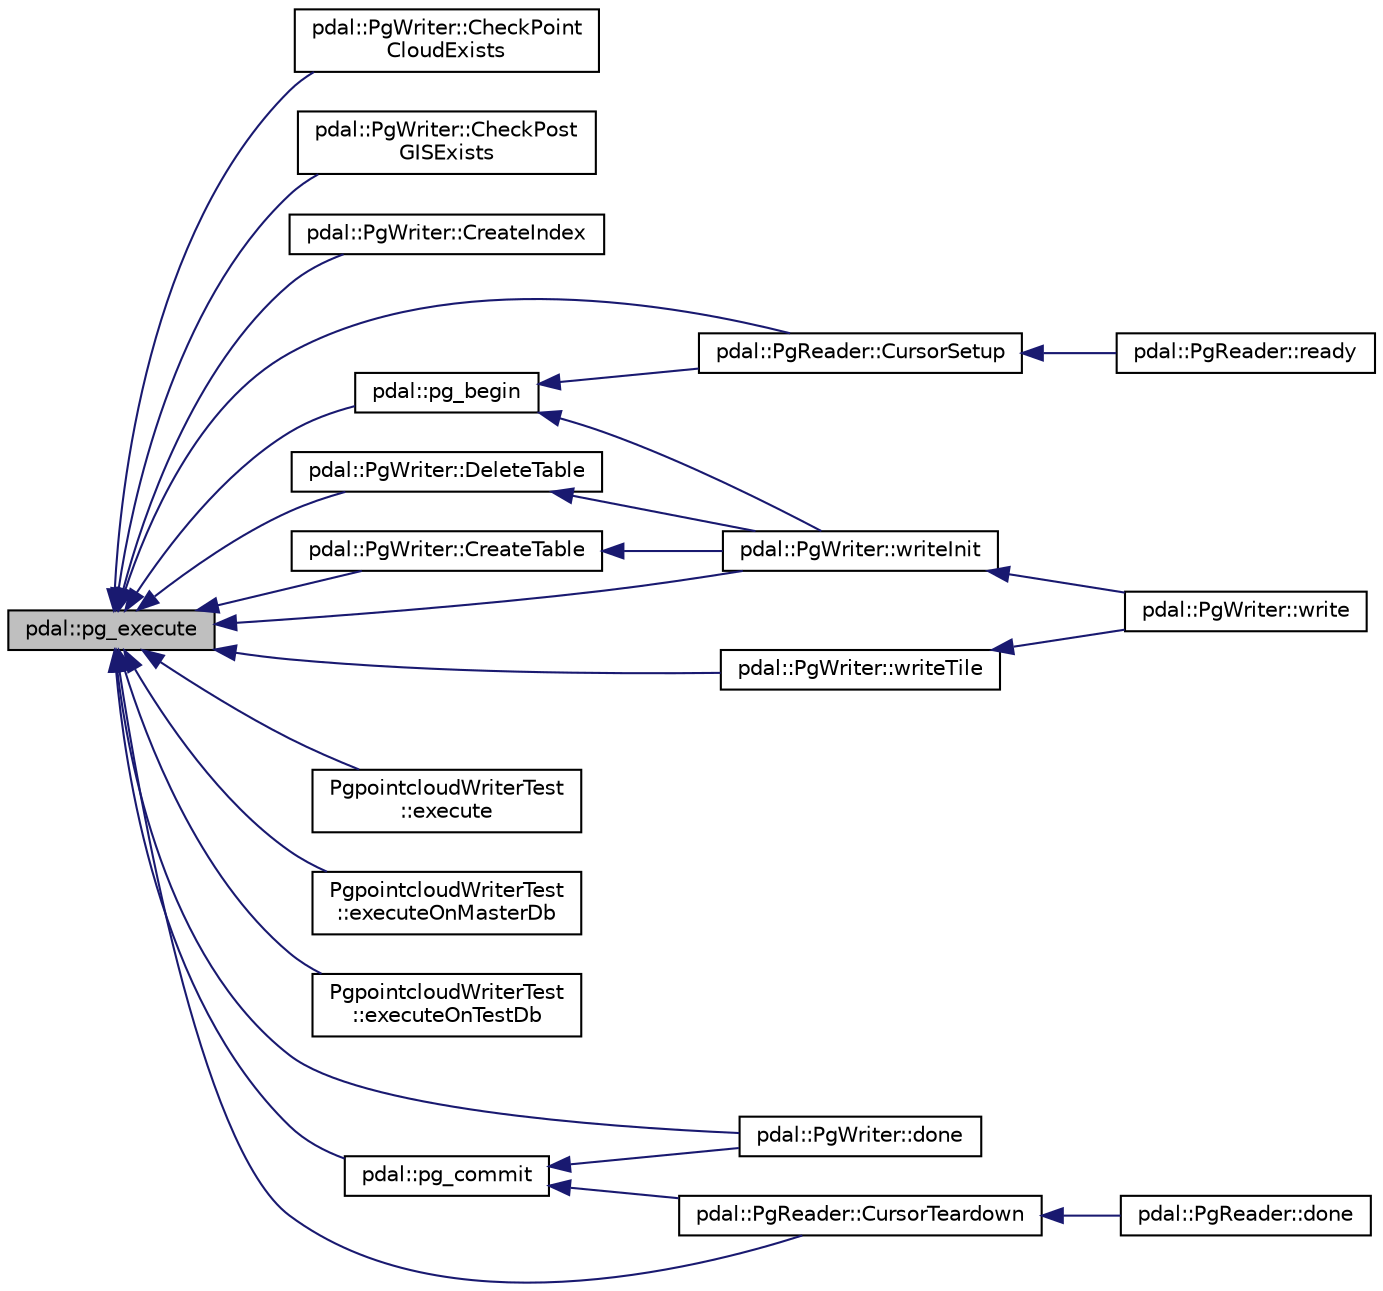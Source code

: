 digraph "pdal::pg_execute"
{
  edge [fontname="Helvetica",fontsize="10",labelfontname="Helvetica",labelfontsize="10"];
  node [fontname="Helvetica",fontsize="10",shape=record];
  rankdir="LR";
  Node1 [label="pdal::pg_execute",height=0.2,width=0.4,color="black", fillcolor="grey75", style="filled", fontcolor="black"];
  Node1 -> Node2 [dir="back",color="midnightblue",fontsize="10",style="solid",fontname="Helvetica"];
  Node2 [label="pdal::PgWriter::CheckPoint\lCloudExists",height=0.2,width=0.4,color="black", fillcolor="white", style="filled",URL="$classpdal_1_1PgWriter.html#a08cb5a7ae8cb289f55b3aa64d9f5f226"];
  Node1 -> Node3 [dir="back",color="midnightblue",fontsize="10",style="solid",fontname="Helvetica"];
  Node3 [label="pdal::PgWriter::CheckPost\lGISExists",height=0.2,width=0.4,color="black", fillcolor="white", style="filled",URL="$classpdal_1_1PgWriter.html#ae41010c03ede0af64341373b283eb01e"];
  Node1 -> Node4 [dir="back",color="midnightblue",fontsize="10",style="solid",fontname="Helvetica"];
  Node4 [label="pdal::PgWriter::CreateIndex",height=0.2,width=0.4,color="black", fillcolor="white", style="filled",URL="$classpdal_1_1PgWriter.html#a9d3735bca2d9db936551cf489bddb48b"];
  Node1 -> Node5 [dir="back",color="midnightblue",fontsize="10",style="solid",fontname="Helvetica"];
  Node5 [label="pdal::PgWriter::CreateTable",height=0.2,width=0.4,color="black", fillcolor="white", style="filled",URL="$classpdal_1_1PgWriter.html#a4e7df4a069d1c5d1e7df26c8a9472ffd"];
  Node5 -> Node6 [dir="back",color="midnightblue",fontsize="10",style="solid",fontname="Helvetica"];
  Node6 [label="pdal::PgWriter::writeInit",height=0.2,width=0.4,color="black", fillcolor="white", style="filled",URL="$classpdal_1_1PgWriter.html#a533424111db08989e4d3a670e9db884f"];
  Node6 -> Node7 [dir="back",color="midnightblue",fontsize="10",style="solid",fontname="Helvetica"];
  Node7 [label="pdal::PgWriter::write",height=0.2,width=0.4,color="black", fillcolor="white", style="filled",URL="$classpdal_1_1PgWriter.html#a75d2fa0130cb17470e69425c0b866635"];
  Node1 -> Node8 [dir="back",color="midnightblue",fontsize="10",style="solid",fontname="Helvetica"];
  Node8 [label="pdal::PgReader::CursorSetup",height=0.2,width=0.4,color="black", fillcolor="white", style="filled",URL="$classpdal_1_1PgReader.html#a3b72f380cedc08e711303327b035f2b4"];
  Node8 -> Node9 [dir="back",color="midnightblue",fontsize="10",style="solid",fontname="Helvetica"];
  Node9 [label="pdal::PgReader::ready",height=0.2,width=0.4,color="black", fillcolor="white", style="filled",URL="$classpdal_1_1PgReader.html#a424db4017acb3ad0b17ceba1003f196f"];
  Node1 -> Node10 [dir="back",color="midnightblue",fontsize="10",style="solid",fontname="Helvetica"];
  Node10 [label="pdal::PgReader::CursorTeardown",height=0.2,width=0.4,color="black", fillcolor="white", style="filled",URL="$classpdal_1_1PgReader.html#a9e915183f5ceacb46456d6ef11d96216"];
  Node10 -> Node11 [dir="back",color="midnightblue",fontsize="10",style="solid",fontname="Helvetica"];
  Node11 [label="pdal::PgReader::done",height=0.2,width=0.4,color="black", fillcolor="white", style="filled",URL="$classpdal_1_1PgReader.html#ac35533373a500b3d3652f44cea860595"];
  Node1 -> Node12 [dir="back",color="midnightblue",fontsize="10",style="solid",fontname="Helvetica"];
  Node12 [label="pdal::PgWriter::DeleteTable",height=0.2,width=0.4,color="black", fillcolor="white", style="filled",URL="$classpdal_1_1PgWriter.html#a3e4c45acd456ff4f9a24510c6ab79088"];
  Node12 -> Node6 [dir="back",color="midnightblue",fontsize="10",style="solid",fontname="Helvetica"];
  Node1 -> Node13 [dir="back",color="midnightblue",fontsize="10",style="solid",fontname="Helvetica"];
  Node13 [label="pdal::PgWriter::done",height=0.2,width=0.4,color="black", fillcolor="white", style="filled",URL="$classpdal_1_1PgWriter.html#ac96f312d6b89daab3653f3072d0a899d"];
  Node1 -> Node14 [dir="back",color="midnightblue",fontsize="10",style="solid",fontname="Helvetica"];
  Node14 [label="PgpointcloudWriterTest\l::execute",height=0.2,width=0.4,color="black", fillcolor="white", style="filled",URL="$classPgpointcloudWriterTest.html#a55a5116da333e31ce5cf26c60628608e"];
  Node1 -> Node15 [dir="back",color="midnightblue",fontsize="10",style="solid",fontname="Helvetica"];
  Node15 [label="PgpointcloudWriterTest\l::executeOnMasterDb",height=0.2,width=0.4,color="black", fillcolor="white", style="filled",URL="$classPgpointcloudWriterTest.html#a15de0d46f4b635ba8552f47bce115654"];
  Node1 -> Node16 [dir="back",color="midnightblue",fontsize="10",style="solid",fontname="Helvetica"];
  Node16 [label="PgpointcloudWriterTest\l::executeOnTestDb",height=0.2,width=0.4,color="black", fillcolor="white", style="filled",URL="$classPgpointcloudWriterTest.html#a4603043f3b698e2ee7e582cb3a633d7d"];
  Node1 -> Node17 [dir="back",color="midnightblue",fontsize="10",style="solid",fontname="Helvetica"];
  Node17 [label="pdal::pg_begin",height=0.2,width=0.4,color="black", fillcolor="white", style="filled",URL="$namespacepdal.html#afe1717f9645892064094713c3f4f3315"];
  Node17 -> Node8 [dir="back",color="midnightblue",fontsize="10",style="solid",fontname="Helvetica"];
  Node17 -> Node6 [dir="back",color="midnightblue",fontsize="10",style="solid",fontname="Helvetica"];
  Node1 -> Node18 [dir="back",color="midnightblue",fontsize="10",style="solid",fontname="Helvetica"];
  Node18 [label="pdal::pg_commit",height=0.2,width=0.4,color="black", fillcolor="white", style="filled",URL="$namespacepdal.html#adbbe3c9054a1396adfc708ee97cc0b11"];
  Node18 -> Node10 [dir="back",color="midnightblue",fontsize="10",style="solid",fontname="Helvetica"];
  Node18 -> Node13 [dir="back",color="midnightblue",fontsize="10",style="solid",fontname="Helvetica"];
  Node1 -> Node6 [dir="back",color="midnightblue",fontsize="10",style="solid",fontname="Helvetica"];
  Node1 -> Node19 [dir="back",color="midnightblue",fontsize="10",style="solid",fontname="Helvetica"];
  Node19 [label="pdal::PgWriter::writeTile",height=0.2,width=0.4,color="black", fillcolor="white", style="filled",URL="$classpdal_1_1PgWriter.html#a2dcd008f6d9eedb97a9fc2716347db84"];
  Node19 -> Node7 [dir="back",color="midnightblue",fontsize="10",style="solid",fontname="Helvetica"];
}
